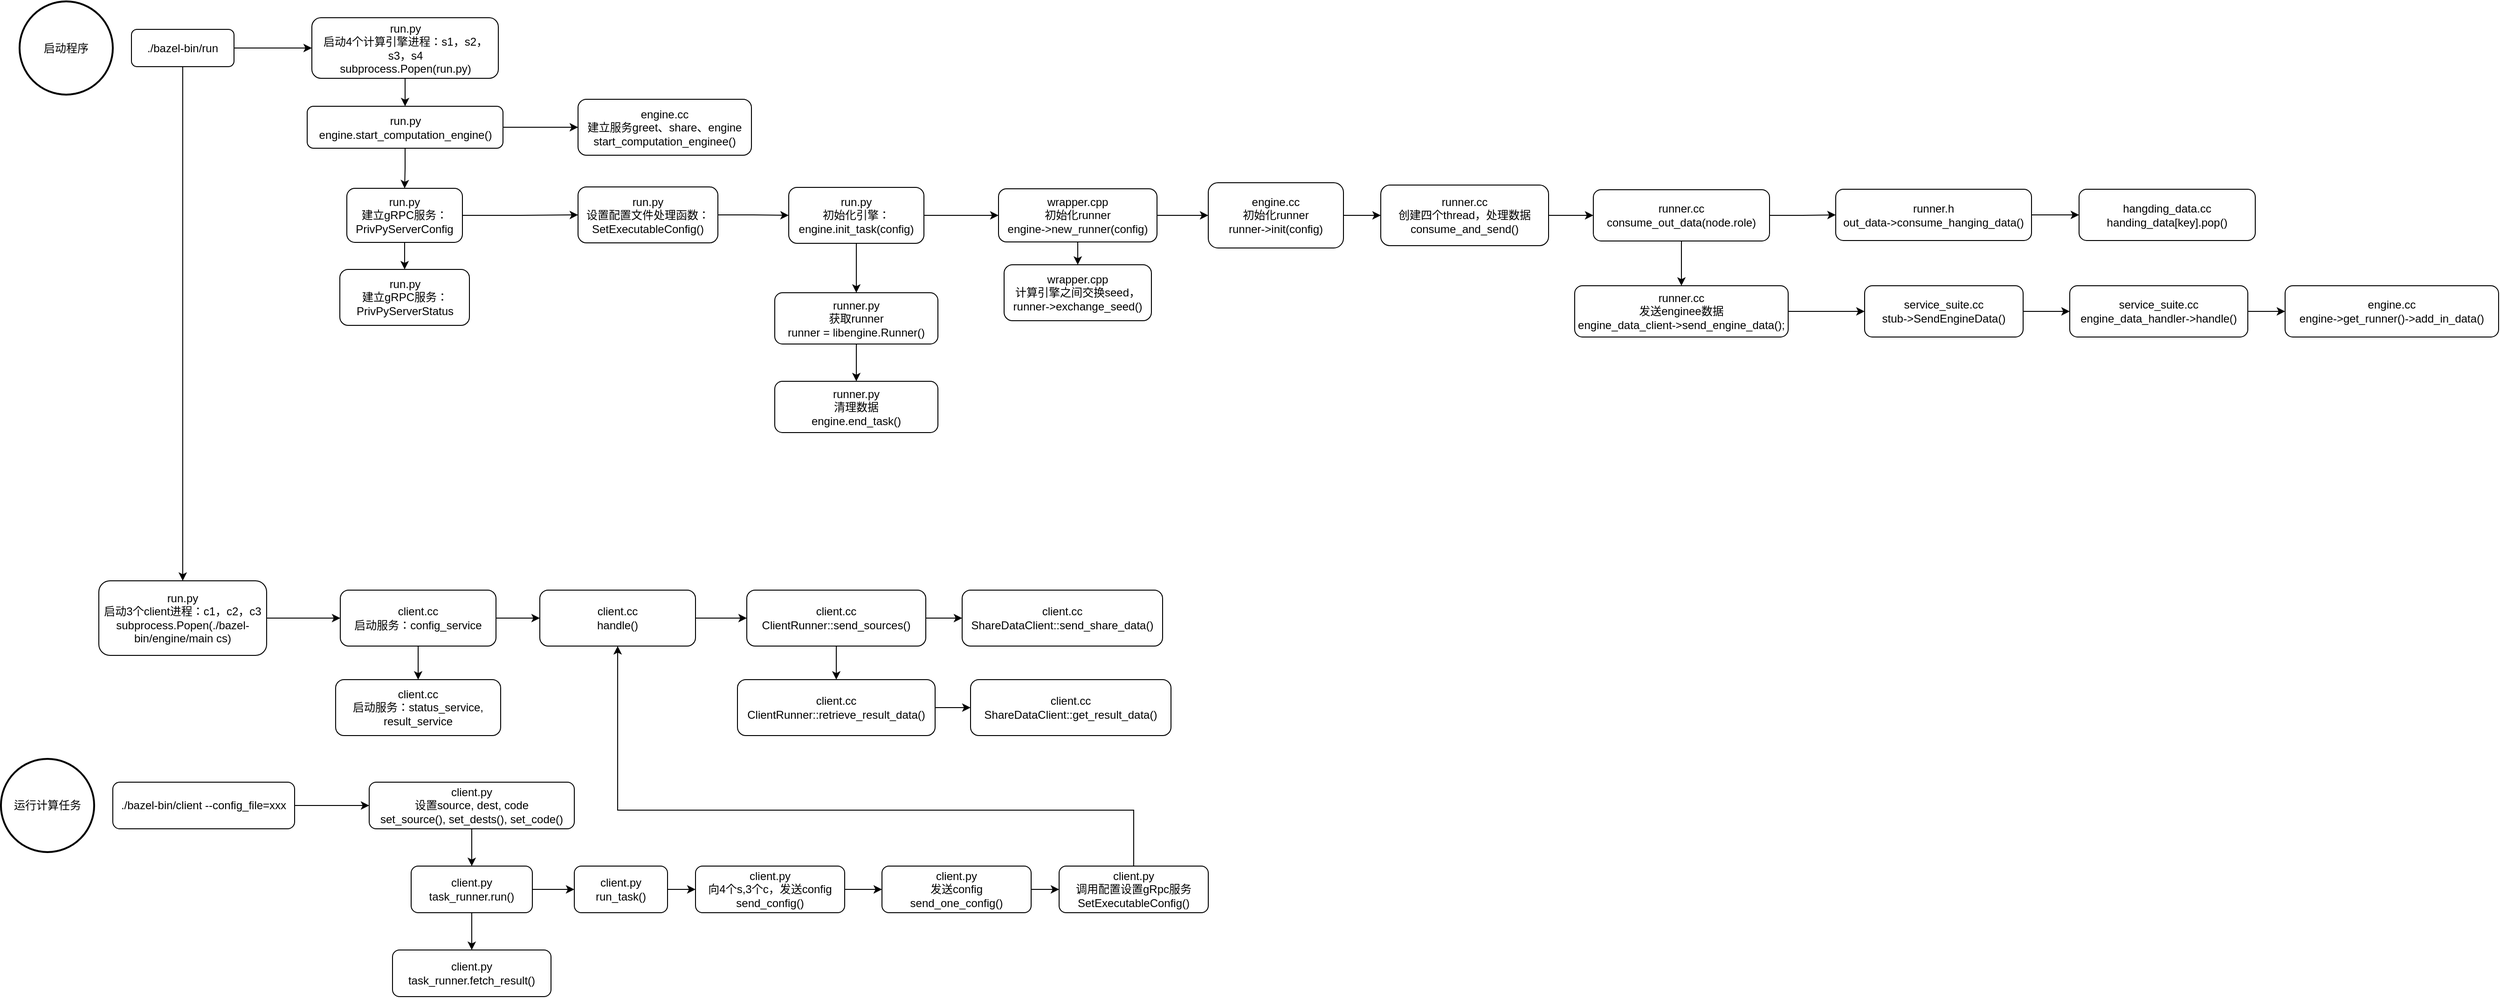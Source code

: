 <mxfile version="10.6.0" type="github"><diagram id="bzZ6AEbOESbryOhf7otm" name="Page-1"><mxGraphModel dx="1985" dy="1878" grid="1" gridSize="10" guides="1" tooltips="1" connect="1" arrows="1" fold="1" page="1" pageScale="1" pageWidth="827" pageHeight="1169" math="0" shadow="0"><root><mxCell id="0"/><mxCell id="1" parent="0"/><mxCell id="yb6TzpeK1v6G_qk7ZO7s-3" value="" style="edgeStyle=orthogonalEdgeStyle;rounded=0;orthogonalLoop=1;jettySize=auto;html=1;" parent="1" source="yb6TzpeK1v6G_qk7ZO7s-1" target="yb6TzpeK1v6G_qk7ZO7s-2" edge="1"><mxGeometry relative="1" as="geometry"/></mxCell><mxCell id="yb6TzpeK1v6G_qk7ZO7s-5" value="" style="edgeStyle=orthogonalEdgeStyle;rounded=0;orthogonalLoop=1;jettySize=auto;html=1;" parent="1" source="yb6TzpeK1v6G_qk7ZO7s-1" target="yb6TzpeK1v6G_qk7ZO7s-4" edge="1"><mxGeometry relative="1" as="geometry"/></mxCell><mxCell id="yb6TzpeK1v6G_qk7ZO7s-1" value="./bazel-bin/run" style="shape=ext;rounded=1;html=1;whiteSpace=wrap;" parent="1" vertex="1"><mxGeometry x="120" y="-7.5" width="110" height="40" as="geometry"/></mxCell><mxCell id="yb6TzpeK1v6G_qk7ZO7s-53" value="" style="edgeStyle=orthogonalEdgeStyle;rounded=0;orthogonalLoop=1;jettySize=auto;html=1;" parent="1" source="yb6TzpeK1v6G_qk7ZO7s-4" target="yb6TzpeK1v6G_qk7ZO7s-52" edge="1"><mxGeometry relative="1" as="geometry"/></mxCell><mxCell id="yb6TzpeK1v6G_qk7ZO7s-4" value="&lt;span lang=&quot;EN-US&quot;&gt;run.py&lt;br&gt;启动3个client进程：c1，c2，c3&lt;br&gt;subprocess.Popen(./bazel-bin/engine/main cs)&lt;br&gt;&lt;/span&gt;" style="shape=ext;rounded=1;html=1;whiteSpace=wrap;" parent="1" vertex="1"><mxGeometry x="85" y="584" width="180" height="80" as="geometry"/></mxCell><mxCell id="yb6TzpeK1v6G_qk7ZO7s-79" value="" style="edgeStyle=orthogonalEdgeStyle;rounded=0;orthogonalLoop=1;jettySize=auto;html=1;" parent="1" source="yb6TzpeK1v6G_qk7ZO7s-52" target="yb6TzpeK1v6G_qk7ZO7s-78" edge="1"><mxGeometry relative="1" as="geometry"/></mxCell><mxCell id="yb6TzpeK1v6G_qk7ZO7s-81" value="" style="edgeStyle=orthogonalEdgeStyle;rounded=0;orthogonalLoop=1;jettySize=auto;html=1;" parent="1" source="yb6TzpeK1v6G_qk7ZO7s-52" target="yb6TzpeK1v6G_qk7ZO7s-80" edge="1"><mxGeometry relative="1" as="geometry"/></mxCell><mxCell id="yb6TzpeK1v6G_qk7ZO7s-52" value="&lt;span lang=&quot;EN-US&quot;&gt;client.cc&lt;br&gt;启动服务：config_service&lt;br&gt;&lt;/span&gt;" style="shape=ext;rounded=1;html=1;whiteSpace=wrap;" parent="1" vertex="1"><mxGeometry x="344" y="594" width="167" height="60" as="geometry"/></mxCell><mxCell id="yb6TzpeK1v6G_qk7ZO7s-82" value="" style="edgeStyle=orthogonalEdgeStyle;rounded=0;orthogonalLoop=1;jettySize=auto;html=1;" parent="1" source="yb6TzpeK1v6G_qk7ZO7s-80" target="yb6TzpeK1v6G_qk7ZO7s-70" edge="1"><mxGeometry relative="1" as="geometry"/></mxCell><mxCell id="yb6TzpeK1v6G_qk7ZO7s-80" value="&lt;span lang=&quot;EN-US&quot;&gt;client.cc&lt;br&gt;handle()&lt;br&gt;&lt;/span&gt;" style="shape=ext;rounded=1;html=1;whiteSpace=wrap;" parent="1" vertex="1"><mxGeometry x="558" y="594" width="167" height="60" as="geometry"/></mxCell><mxCell id="yb6TzpeK1v6G_qk7ZO7s-78" value="&lt;span lang=&quot;EN-US&quot;&gt;client.cc&lt;br&gt;启动服务：status_service, result_service&lt;br&gt;&lt;/span&gt;" style="shape=ext;rounded=1;html=1;whiteSpace=wrap;" parent="1" vertex="1"><mxGeometry x="339" y="690" width="177" height="60" as="geometry"/></mxCell><mxCell id="yb6TzpeK1v6G_qk7ZO7s-73" value="" style="edgeStyle=orthogonalEdgeStyle;rounded=0;orthogonalLoop=1;jettySize=auto;html=1;" parent="1" source="yb6TzpeK1v6G_qk7ZO7s-70" target="yb6TzpeK1v6G_qk7ZO7s-72" edge="1"><mxGeometry relative="1" as="geometry"/></mxCell><mxCell id="yb6TzpeK1v6G_qk7ZO7s-75" value="" style="edgeStyle=orthogonalEdgeStyle;rounded=0;orthogonalLoop=1;jettySize=auto;html=1;" parent="1" source="yb6TzpeK1v6G_qk7ZO7s-70" target="yb6TzpeK1v6G_qk7ZO7s-74" edge="1"><mxGeometry relative="1" as="geometry"/></mxCell><mxCell id="yb6TzpeK1v6G_qk7ZO7s-70" value="&lt;span lang=&quot;EN-US&quot;&gt;client.cc&lt;br&gt;ClientRunner::send_sources()&lt;br&gt;&lt;/span&gt;" style="shape=ext;rounded=1;html=1;whiteSpace=wrap;" parent="1" vertex="1"><mxGeometry x="780" y="594" width="192" height="60" as="geometry"/></mxCell><mxCell id="yb6TzpeK1v6G_qk7ZO7s-74" value="&lt;span lang=&quot;EN-US&quot;&gt;client.cc&lt;br&gt;ShareDataClient::send_share_data()&lt;br&gt;&lt;/span&gt;" style="shape=ext;rounded=1;html=1;whiteSpace=wrap;" parent="1" vertex="1"><mxGeometry x="1011" y="594" width="215" height="60" as="geometry"/></mxCell><mxCell id="yb6TzpeK1v6G_qk7ZO7s-77" value="" style="edgeStyle=orthogonalEdgeStyle;rounded=0;orthogonalLoop=1;jettySize=auto;html=1;" parent="1" source="yb6TzpeK1v6G_qk7ZO7s-72" target="yb6TzpeK1v6G_qk7ZO7s-76" edge="1"><mxGeometry relative="1" as="geometry"/></mxCell><mxCell id="yb6TzpeK1v6G_qk7ZO7s-72" value="&lt;span lang=&quot;EN-US&quot;&gt;client.cc&lt;br&gt;ClientRunner::retrieve_result_data()&lt;br&gt;&lt;/span&gt;" style="shape=ext;rounded=1;html=1;whiteSpace=wrap;" parent="1" vertex="1"><mxGeometry x="770" y="690" width="212" height="60" as="geometry"/></mxCell><mxCell id="yb6TzpeK1v6G_qk7ZO7s-76" value="&lt;span lang=&quot;EN-US&quot;&gt;client.cc&lt;br&gt;ShareDataClient::get_result_data()&lt;br&gt;&lt;/span&gt;" style="shape=ext;rounded=1;html=1;whiteSpace=wrap;" parent="1" vertex="1"><mxGeometry x="1020" y="690" width="215" height="60" as="geometry"/></mxCell><mxCell id="yb6TzpeK1v6G_qk7ZO7s-45" value="" style="edgeStyle=orthogonalEdgeStyle;rounded=0;orthogonalLoop=1;jettySize=auto;html=1;entryX=0.5;entryY=0;entryDx=0;entryDy=0;" parent="1" source="yb6TzpeK1v6G_qk7ZO7s-2" target="yb6TzpeK1v6G_qk7ZO7s-6" edge="1"><mxGeometry relative="1" as="geometry"><mxPoint x="393" y="242.5" as="targetPoint"/></mxGeometry></mxCell><mxCell id="yb6TzpeK1v6G_qk7ZO7s-2" value="run.py&lt;br&gt;启动4个计算引擎进程：s1，s2，s3，s4&lt;br&gt;subprocess.Popen(run.py)&lt;br&gt;" style="shape=ext;rounded=1;html=1;whiteSpace=wrap;" parent="1" vertex="1"><mxGeometry x="313.5" y="-20" width="200" height="65" as="geometry"/></mxCell><mxCell id="yb6TzpeK1v6G_qk7ZO7s-47" value="" style="edgeStyle=orthogonalEdgeStyle;rounded=0;orthogonalLoop=1;jettySize=auto;html=1;" parent="1" source="yb6TzpeK1v6G_qk7ZO7s-6" target="yb6TzpeK1v6G_qk7ZO7s-46" edge="1"><mxGeometry relative="1" as="geometry"/></mxCell><mxCell id="yb6TzpeK1v6G_qk7ZO7s-48" value="" style="edgeStyle=orthogonalEdgeStyle;rounded=0;orthogonalLoop=1;jettySize=auto;html=1;" parent="1" source="yb6TzpeK1v6G_qk7ZO7s-6" target="yb6TzpeK1v6G_qk7ZO7s-8" edge="1"><mxGeometry relative="1" as="geometry"/></mxCell><mxCell id="yb6TzpeK1v6G_qk7ZO7s-6" value="run.py&lt;br&gt;engine.start_computation_engine()&lt;br&gt;" style="shape=ext;rounded=1;html=1;whiteSpace=wrap;" parent="1" vertex="1"><mxGeometry x="308.5" y="75" width="210" height="45" as="geometry"/></mxCell><mxCell id="yb6TzpeK1v6G_qk7ZO7s-46" value="engine.cc&lt;br&gt;建立服务greet、share、engine&lt;br&gt;start_computation_enginee()&lt;br&gt;" style="shape=ext;rounded=1;html=1;whiteSpace=wrap;" parent="1" vertex="1"><mxGeometry x="599" y="67.5" width="186" height="60" as="geometry"/></mxCell><mxCell id="yb6TzpeK1v6G_qk7ZO7s-11" value="" style="edgeStyle=orthogonalEdgeStyle;rounded=0;orthogonalLoop=1;jettySize=auto;html=1;" parent="1" source="yb6TzpeK1v6G_qk7ZO7s-8" target="yb6TzpeK1v6G_qk7ZO7s-10" edge="1"><mxGeometry relative="1" as="geometry"/></mxCell><mxCell id="yb6TzpeK1v6G_qk7ZO7s-13" value="" style="edgeStyle=orthogonalEdgeStyle;rounded=0;orthogonalLoop=1;jettySize=auto;html=1;" parent="1" source="yb6TzpeK1v6G_qk7ZO7s-8" target="yb6TzpeK1v6G_qk7ZO7s-12" edge="1"><mxGeometry relative="1" as="geometry"/></mxCell><mxCell id="yb6TzpeK1v6G_qk7ZO7s-8" value="run.py&lt;br&gt;建立gRPC服务：&lt;span&gt;PrivPyServerConfig&lt;/span&gt;" style="shape=ext;rounded=1;html=1;whiteSpace=wrap;" parent="1" vertex="1"><mxGeometry x="351" y="163" width="124" height="58" as="geometry"/></mxCell><mxCell id="yb6TzpeK1v6G_qk7ZO7s-15" value="" style="edgeStyle=orthogonalEdgeStyle;rounded=0;orthogonalLoop=1;jettySize=auto;html=1;" parent="1" source="yb6TzpeK1v6G_qk7ZO7s-12" target="yb6TzpeK1v6G_qk7ZO7s-14" edge="1"><mxGeometry relative="1" as="geometry"/></mxCell><mxCell id="yb6TzpeK1v6G_qk7ZO7s-12" value="&lt;span lang=&quot;EN-US&quot;&gt;run.py&lt;br&gt;设置配置文件处理函数：SetExecutableConfig()&lt;/span&gt;&lt;br&gt;" style="shape=ext;rounded=1;html=1;whiteSpace=wrap;" parent="1" vertex="1"><mxGeometry x="599" y="161.5" width="150" height="60" as="geometry"/></mxCell><mxCell id="yb6TzpeK1v6G_qk7ZO7s-17" value="" style="edgeStyle=orthogonalEdgeStyle;rounded=0;orthogonalLoop=1;jettySize=auto;html=1;" parent="1" source="yb6TzpeK1v6G_qk7ZO7s-14" target="yb6TzpeK1v6G_qk7ZO7s-16" edge="1"><mxGeometry relative="1" as="geometry"/></mxCell><mxCell id="yb6TzpeK1v6G_qk7ZO7s-19" value="" style="edgeStyle=orthogonalEdgeStyle;rounded=0;orthogonalLoop=1;jettySize=auto;html=1;" parent="1" source="yb6TzpeK1v6G_qk7ZO7s-14" target="yb6TzpeK1v6G_qk7ZO7s-18" edge="1"><mxGeometry relative="1" as="geometry"/></mxCell><mxCell id="yb6TzpeK1v6G_qk7ZO7s-14" value="&lt;span lang=&quot;EN-US&quot;&gt;run.py&lt;br&gt;初始化引擎：engine.init_task(config)&lt;/span&gt;&lt;br&gt;" style="shape=ext;rounded=1;html=1;whiteSpace=wrap;" parent="1" vertex="1"><mxGeometry x="825" y="162" width="145" height="60" as="geometry"/></mxCell><mxCell id="yb6TzpeK1v6G_qk7ZO7s-21" value="" style="edgeStyle=orthogonalEdgeStyle;rounded=0;orthogonalLoop=1;jettySize=auto;html=1;" parent="1" source="yb6TzpeK1v6G_qk7ZO7s-18" target="yb6TzpeK1v6G_qk7ZO7s-20" edge="1"><mxGeometry relative="1" as="geometry"/></mxCell><mxCell id="yb6TzpeK1v6G_qk7ZO7s-23" value="" style="edgeStyle=orthogonalEdgeStyle;rounded=0;orthogonalLoop=1;jettySize=auto;html=1;" parent="1" source="yb6TzpeK1v6G_qk7ZO7s-18" target="yb6TzpeK1v6G_qk7ZO7s-22" edge="1"><mxGeometry relative="1" as="geometry"/></mxCell><mxCell id="yb6TzpeK1v6G_qk7ZO7s-18" value="wrapper.cpp&lt;br&gt;初始化runner&lt;br&gt;&lt;span lang=&quot;EN-US&quot;&gt;engine-&amp;gt;new_runner(config)&lt;/span&gt;" style="shape=ext;rounded=1;html=1;whiteSpace=wrap;" parent="1" vertex="1"><mxGeometry x="1050" y="163.5" width="170" height="57" as="geometry"/></mxCell><mxCell id="yb6TzpeK1v6G_qk7ZO7s-22" value="wrapper.cpp&lt;br&gt;计算引擎之间交换seed，&lt;br&gt;&lt;span lang=&quot;EN-US&quot;&gt;runner-&amp;gt;exchange_seed()&lt;/span&gt;" style="shape=ext;rounded=1;html=1;whiteSpace=wrap;" parent="1" vertex="1"><mxGeometry x="1056" y="245" width="158" height="60" as="geometry"/></mxCell><mxCell id="yb6TzpeK1v6G_qk7ZO7s-25" value="" style="edgeStyle=orthogonalEdgeStyle;rounded=0;orthogonalLoop=1;jettySize=auto;html=1;" parent="1" source="yb6TzpeK1v6G_qk7ZO7s-20" target="yb6TzpeK1v6G_qk7ZO7s-24" edge="1"><mxGeometry relative="1" as="geometry"/></mxCell><mxCell id="yb6TzpeK1v6G_qk7ZO7s-20" value="&lt;span lang=&quot;EN-US&quot;&gt;engine.cc&lt;br&gt;初始化runner&lt;br&gt;runner-&amp;gt;init(config)&lt;/span&gt;&lt;br&gt;" style="shape=ext;rounded=1;html=1;whiteSpace=wrap;" parent="1" vertex="1"><mxGeometry x="1275" y="157" width="145" height="70" as="geometry"/></mxCell><mxCell id="yb6TzpeK1v6G_qk7ZO7s-27" value="" style="edgeStyle=orthogonalEdgeStyle;rounded=0;orthogonalLoop=1;jettySize=auto;html=1;" parent="1" source="yb6TzpeK1v6G_qk7ZO7s-24" target="yb6TzpeK1v6G_qk7ZO7s-26" edge="1"><mxGeometry relative="1" as="geometry"/></mxCell><mxCell id="yb6TzpeK1v6G_qk7ZO7s-24" value="&lt;span lang=&quot;EN-US&quot;&gt;runner.cc&lt;br&gt;创建四个thread，处理数据&lt;/span&gt;&lt;span&gt;consume_and_send()&lt;/span&gt;" style="shape=ext;rounded=1;html=1;whiteSpace=wrap;" parent="1" vertex="1"><mxGeometry x="1460" y="159.5" width="180" height="65" as="geometry"/></mxCell><mxCell id="yb6TzpeK1v6G_qk7ZO7s-29" value="" style="edgeStyle=orthogonalEdgeStyle;rounded=0;orthogonalLoop=1;jettySize=auto;html=1;" parent="1" source="yb6TzpeK1v6G_qk7ZO7s-26" target="yb6TzpeK1v6G_qk7ZO7s-28" edge="1"><mxGeometry relative="1" as="geometry"/></mxCell><mxCell id="yb6TzpeK1v6G_qk7ZO7s-41" value="" style="edgeStyle=orthogonalEdgeStyle;rounded=0;orthogonalLoop=1;jettySize=auto;html=1;" parent="1" source="yb6TzpeK1v6G_qk7ZO7s-26" target="yb6TzpeK1v6G_qk7ZO7s-40" edge="1"><mxGeometry relative="1" as="geometry"/></mxCell><mxCell id="yb6TzpeK1v6G_qk7ZO7s-26" value="runner.cc&lt;br&gt;&lt;span&gt;consume_out_data(node.role)&lt;/span&gt;" style="shape=ext;rounded=1;html=1;whiteSpace=wrap;" parent="1" vertex="1"><mxGeometry x="1688" y="164.5" width="189" height="55" as="geometry"/></mxCell><mxCell id="yb6TzpeK1v6G_qk7ZO7s-43" value="" style="edgeStyle=orthogonalEdgeStyle;rounded=0;orthogonalLoop=1;jettySize=auto;html=1;" parent="1" source="yb6TzpeK1v6G_qk7ZO7s-40" target="yb6TzpeK1v6G_qk7ZO7s-42" edge="1"><mxGeometry relative="1" as="geometry"/></mxCell><mxCell id="yb6TzpeK1v6G_qk7ZO7s-40" value="runner.h&lt;br&gt;&lt;span&gt;out_data-&amp;gt;consume_hanging_data()&lt;/span&gt;" style="shape=ext;rounded=1;html=1;whiteSpace=wrap;" parent="1" vertex="1"><mxGeometry x="1948" y="164" width="210" height="55" as="geometry"/></mxCell><mxCell id="yb6TzpeK1v6G_qk7ZO7s-42" value="hangding_data.cc&lt;br&gt;handing_data[key].pop()&lt;br&gt;" style="shape=ext;rounded=1;html=1;whiteSpace=wrap;" parent="1" vertex="1"><mxGeometry x="2209" y="164" width="189" height="55" as="geometry"/></mxCell><mxCell id="yb6TzpeK1v6G_qk7ZO7s-35" value="" style="edgeStyle=orthogonalEdgeStyle;rounded=0;orthogonalLoop=1;jettySize=auto;html=1;" parent="1" source="yb6TzpeK1v6G_qk7ZO7s-28" target="yb6TzpeK1v6G_qk7ZO7s-34" edge="1"><mxGeometry relative="1" as="geometry"/></mxCell><mxCell id="yb6TzpeK1v6G_qk7ZO7s-28" value="runner.cc&lt;br&gt;发送enginee数据&lt;br&gt;&lt;span&gt;engine_data_client&lt;/span&gt;&lt;span&gt;-&amp;gt;&lt;/span&gt;&lt;span&gt;send_engine_data(&lt;/span&gt;&lt;span&gt;);&lt;/span&gt;&lt;span&gt;&lt;br&gt;&lt;/span&gt;" style="shape=ext;rounded=1;html=1;whiteSpace=wrap;" parent="1" vertex="1"><mxGeometry x="1668" y="267.5" width="229" height="55" as="geometry"/></mxCell><mxCell id="yb6TzpeK1v6G_qk7ZO7s-37" value="" style="edgeStyle=orthogonalEdgeStyle;rounded=0;orthogonalLoop=1;jettySize=auto;html=1;" parent="1" source="yb6TzpeK1v6G_qk7ZO7s-34" target="yb6TzpeK1v6G_qk7ZO7s-36" edge="1"><mxGeometry relative="1" as="geometry"/></mxCell><mxCell id="yb6TzpeK1v6G_qk7ZO7s-34" value="&lt;span&gt;service_suite.cc&lt;br&gt;stub-&amp;gt;SendEngineData()&lt;br&gt;&lt;/span&gt;" style="shape=ext;rounded=1;html=1;whiteSpace=wrap;" parent="1" vertex="1"><mxGeometry x="1979" y="267.5" width="170" height="55" as="geometry"/></mxCell><mxCell id="yb6TzpeK1v6G_qk7ZO7s-39" value="" style="edgeStyle=orthogonalEdgeStyle;rounded=0;orthogonalLoop=1;jettySize=auto;html=1;entryX=0;entryY=0.5;entryDx=0;entryDy=0;" parent="1" source="yb6TzpeK1v6G_qk7ZO7s-36" target="yb6TzpeK1v6G_qk7ZO7s-38" edge="1"><mxGeometry relative="1" as="geometry"><mxPoint x="2440" y="295" as="targetPoint"/></mxGeometry></mxCell><mxCell id="yb6TzpeK1v6G_qk7ZO7s-36" value="&lt;span&gt;service_suite.cc&lt;br&gt;engine_data_handler-&amp;gt;handle()&lt;br&gt;&lt;/span&gt;" style="shape=ext;rounded=1;html=1;whiteSpace=wrap;" parent="1" vertex="1"><mxGeometry x="2199" y="267.5" width="191" height="55" as="geometry"/></mxCell><mxCell id="yb6TzpeK1v6G_qk7ZO7s-38" value="&lt;span&gt;engine.cc&lt;br&gt;engine-&amp;gt;get_runner()-&amp;gt;add_in_data()&lt;br&gt;&lt;/span&gt;" style="shape=ext;rounded=1;html=1;whiteSpace=wrap;" parent="1" vertex="1"><mxGeometry x="2430" y="267.5" width="229" height="55" as="geometry"/></mxCell><mxCell id="yb6TzpeK1v6G_qk7ZO7s-50" value="" style="edgeStyle=orthogonalEdgeStyle;rounded=0;orthogonalLoop=1;jettySize=auto;html=1;" parent="1" source="yb6TzpeK1v6G_qk7ZO7s-16" target="yb6TzpeK1v6G_qk7ZO7s-49" edge="1"><mxGeometry relative="1" as="geometry"/></mxCell><mxCell id="yb6TzpeK1v6G_qk7ZO7s-16" value="&lt;span lang=&quot;EN-US&quot;&gt;runner.py&lt;br&gt;获取runner&lt;br&gt;&lt;/span&gt;&lt;span lang=&quot;EN-US&quot;&gt;runner = libengine.Runner()&lt;/span&gt;&lt;br&gt;" style="shape=ext;rounded=1;html=1;whiteSpace=wrap;" parent="1" vertex="1"><mxGeometry x="810" y="275" width="175" height="55" as="geometry"/></mxCell><mxCell id="yb6TzpeK1v6G_qk7ZO7s-49" value="&lt;span lang=&quot;EN-US&quot;&gt;runner.py&lt;br&gt;&lt;/span&gt;清理数据&lt;br&gt;engine.end_task()&lt;br&gt;" style="shape=ext;rounded=1;html=1;whiteSpace=wrap;" parent="1" vertex="1"><mxGeometry x="810" y="370" width="175" height="55" as="geometry"/></mxCell><mxCell id="yb6TzpeK1v6G_qk7ZO7s-10" value="run.py&lt;br&gt;建立gRPC服务：&lt;span&gt;PrivPyServerStatus&lt;/span&gt;" style="shape=ext;rounded=1;html=1;whiteSpace=wrap;" parent="1" vertex="1"><mxGeometry x="343.5" y="250" width="139" height="60" as="geometry"/></mxCell><mxCell id="yb6TzpeK1v6G_qk7ZO7s-57" value="" style="edgeStyle=orthogonalEdgeStyle;rounded=0;orthogonalLoop=1;jettySize=auto;html=1;" parent="1" source="yb6TzpeK1v6G_qk7ZO7s-54" target="yb6TzpeK1v6G_qk7ZO7s-56" edge="1"><mxGeometry relative="1" as="geometry"/></mxCell><mxCell id="yb6TzpeK1v6G_qk7ZO7s-54" value="./bazel-bin/client --config_file=xxx" style="shape=ext;rounded=1;html=1;whiteSpace=wrap;" parent="1" vertex="1"><mxGeometry x="100" y="800" width="195" height="50" as="geometry"/></mxCell><mxCell id="yb6TzpeK1v6G_qk7ZO7s-59" value="" style="edgeStyle=orthogonalEdgeStyle;rounded=0;orthogonalLoop=1;jettySize=auto;html=1;" parent="1" source="yb6TzpeK1v6G_qk7ZO7s-56" target="yb6TzpeK1v6G_qk7ZO7s-58" edge="1"><mxGeometry relative="1" as="geometry"/></mxCell><mxCell id="yb6TzpeK1v6G_qk7ZO7s-56" value="client.py&lt;br&gt;设置source, dest, code&lt;br&gt;set_source(), set_dests(), set_code()&lt;br&gt;" style="shape=ext;rounded=1;html=1;whiteSpace=wrap;" parent="1" vertex="1"><mxGeometry x="375" y="800" width="220" height="50" as="geometry"/></mxCell><mxCell id="yb6TzpeK1v6G_qk7ZO7s-61" value="" style="edgeStyle=orthogonalEdgeStyle;rounded=0;orthogonalLoop=1;jettySize=auto;html=1;" parent="1" source="yb6TzpeK1v6G_qk7ZO7s-58" target="yb6TzpeK1v6G_qk7ZO7s-60" edge="1"><mxGeometry relative="1" as="geometry"/></mxCell><mxCell id="yb6TzpeK1v6G_qk7ZO7s-63" value="" style="edgeStyle=orthogonalEdgeStyle;rounded=0;orthogonalLoop=1;jettySize=auto;html=1;" parent="1" source="yb6TzpeK1v6G_qk7ZO7s-58" target="yb6TzpeK1v6G_qk7ZO7s-62" edge="1"><mxGeometry relative="1" as="geometry"/></mxCell><mxCell id="yb6TzpeK1v6G_qk7ZO7s-58" value="client.py&lt;br&gt;task_runner.run()&lt;br&gt;" style="shape=ext;rounded=1;html=1;whiteSpace=wrap;" parent="1" vertex="1"><mxGeometry x="420" y="890" width="130" height="50" as="geometry"/></mxCell><mxCell id="yb6TzpeK1v6G_qk7ZO7s-65" value="" style="edgeStyle=orthogonalEdgeStyle;rounded=0;orthogonalLoop=1;jettySize=auto;html=1;" parent="1" source="yb6TzpeK1v6G_qk7ZO7s-62" target="yb6TzpeK1v6G_qk7ZO7s-64" edge="1"><mxGeometry relative="1" as="geometry"/></mxCell><mxCell id="yb6TzpeK1v6G_qk7ZO7s-62" value="client.py&lt;br&gt;run_task()&lt;br&gt;" style="shape=ext;rounded=1;html=1;whiteSpace=wrap;" parent="1" vertex="1"><mxGeometry x="595" y="890" width="100" height="50" as="geometry"/></mxCell><mxCell id="yb6TzpeK1v6G_qk7ZO7s-67" value="" style="edgeStyle=orthogonalEdgeStyle;rounded=0;orthogonalLoop=1;jettySize=auto;html=1;" parent="1" source="yb6TzpeK1v6G_qk7ZO7s-64" target="yb6TzpeK1v6G_qk7ZO7s-66" edge="1"><mxGeometry relative="1" as="geometry"/></mxCell><mxCell id="yb6TzpeK1v6G_qk7ZO7s-64" value="client.py&lt;br&gt;向4个s,3个c，发送config&lt;br&gt;send_config()&lt;br&gt;" style="shape=ext;rounded=1;html=1;whiteSpace=wrap;" parent="1" vertex="1"><mxGeometry x="725" y="890" width="160" height="50" as="geometry"/></mxCell><mxCell id="yb6TzpeK1v6G_qk7ZO7s-69" value="" style="edgeStyle=orthogonalEdgeStyle;rounded=0;orthogonalLoop=1;jettySize=auto;html=1;" parent="1" source="yb6TzpeK1v6G_qk7ZO7s-66" target="yb6TzpeK1v6G_qk7ZO7s-68" edge="1"><mxGeometry relative="1" as="geometry"/></mxCell><mxCell id="yb6TzpeK1v6G_qk7ZO7s-66" value="client.py&lt;br&gt;发送config&lt;br&gt;send_one_config()&lt;br&gt;" style="shape=ext;rounded=1;html=1;whiteSpace=wrap;" parent="1" vertex="1"><mxGeometry x="925" y="890" width="160" height="50" as="geometry"/></mxCell><mxCell id="yb6TzpeK1v6G_qk7ZO7s-84" value="" style="edgeStyle=orthogonalEdgeStyle;rounded=0;orthogonalLoop=1;jettySize=auto;html=1;entryX=0.5;entryY=1;entryDx=0;entryDy=0;" parent="1" source="yb6TzpeK1v6G_qk7ZO7s-68" target="yb6TzpeK1v6G_qk7ZO7s-80" edge="1"><mxGeometry relative="1" as="geometry"><mxPoint x="1195" y="810" as="targetPoint"/><Array as="points"><mxPoint x="1195" y="830"/><mxPoint x="642" y="830"/></Array></mxGeometry></mxCell><mxCell id="yb6TzpeK1v6G_qk7ZO7s-68" value="client.py&lt;br&gt;调用配置设置gRpc服务&lt;br&gt;SetExecutableConfig()&lt;br&gt;" style="shape=ext;rounded=1;html=1;whiteSpace=wrap;" parent="1" vertex="1"><mxGeometry x="1115" y="890" width="160" height="50" as="geometry"/></mxCell><mxCell id="yb6TzpeK1v6G_qk7ZO7s-60" value="client.py&lt;br&gt;task_runner.fetch_result()&lt;br&gt;" style="shape=ext;rounded=1;html=1;whiteSpace=wrap;" parent="1" vertex="1"><mxGeometry x="400" y="980" width="170" height="50" as="geometry"/></mxCell><mxCell id="9Ra55FnVr7nnpokuzQib-1" value="启动程序" style="strokeWidth=2;html=1;shape=mxgraph.flowchart.start_2;whiteSpace=wrap;" vertex="1" parent="1"><mxGeometry y="-37.5" width="100" height="100" as="geometry"/></mxCell><mxCell id="9Ra55FnVr7nnpokuzQib-2" value="运行计算任务" style="strokeWidth=2;html=1;shape=mxgraph.flowchart.start_2;whiteSpace=wrap;" vertex="1" parent="1"><mxGeometry x="-20" y="775" width="100" height="100" as="geometry"/></mxCell></root></mxGraphModel></diagram></mxfile>